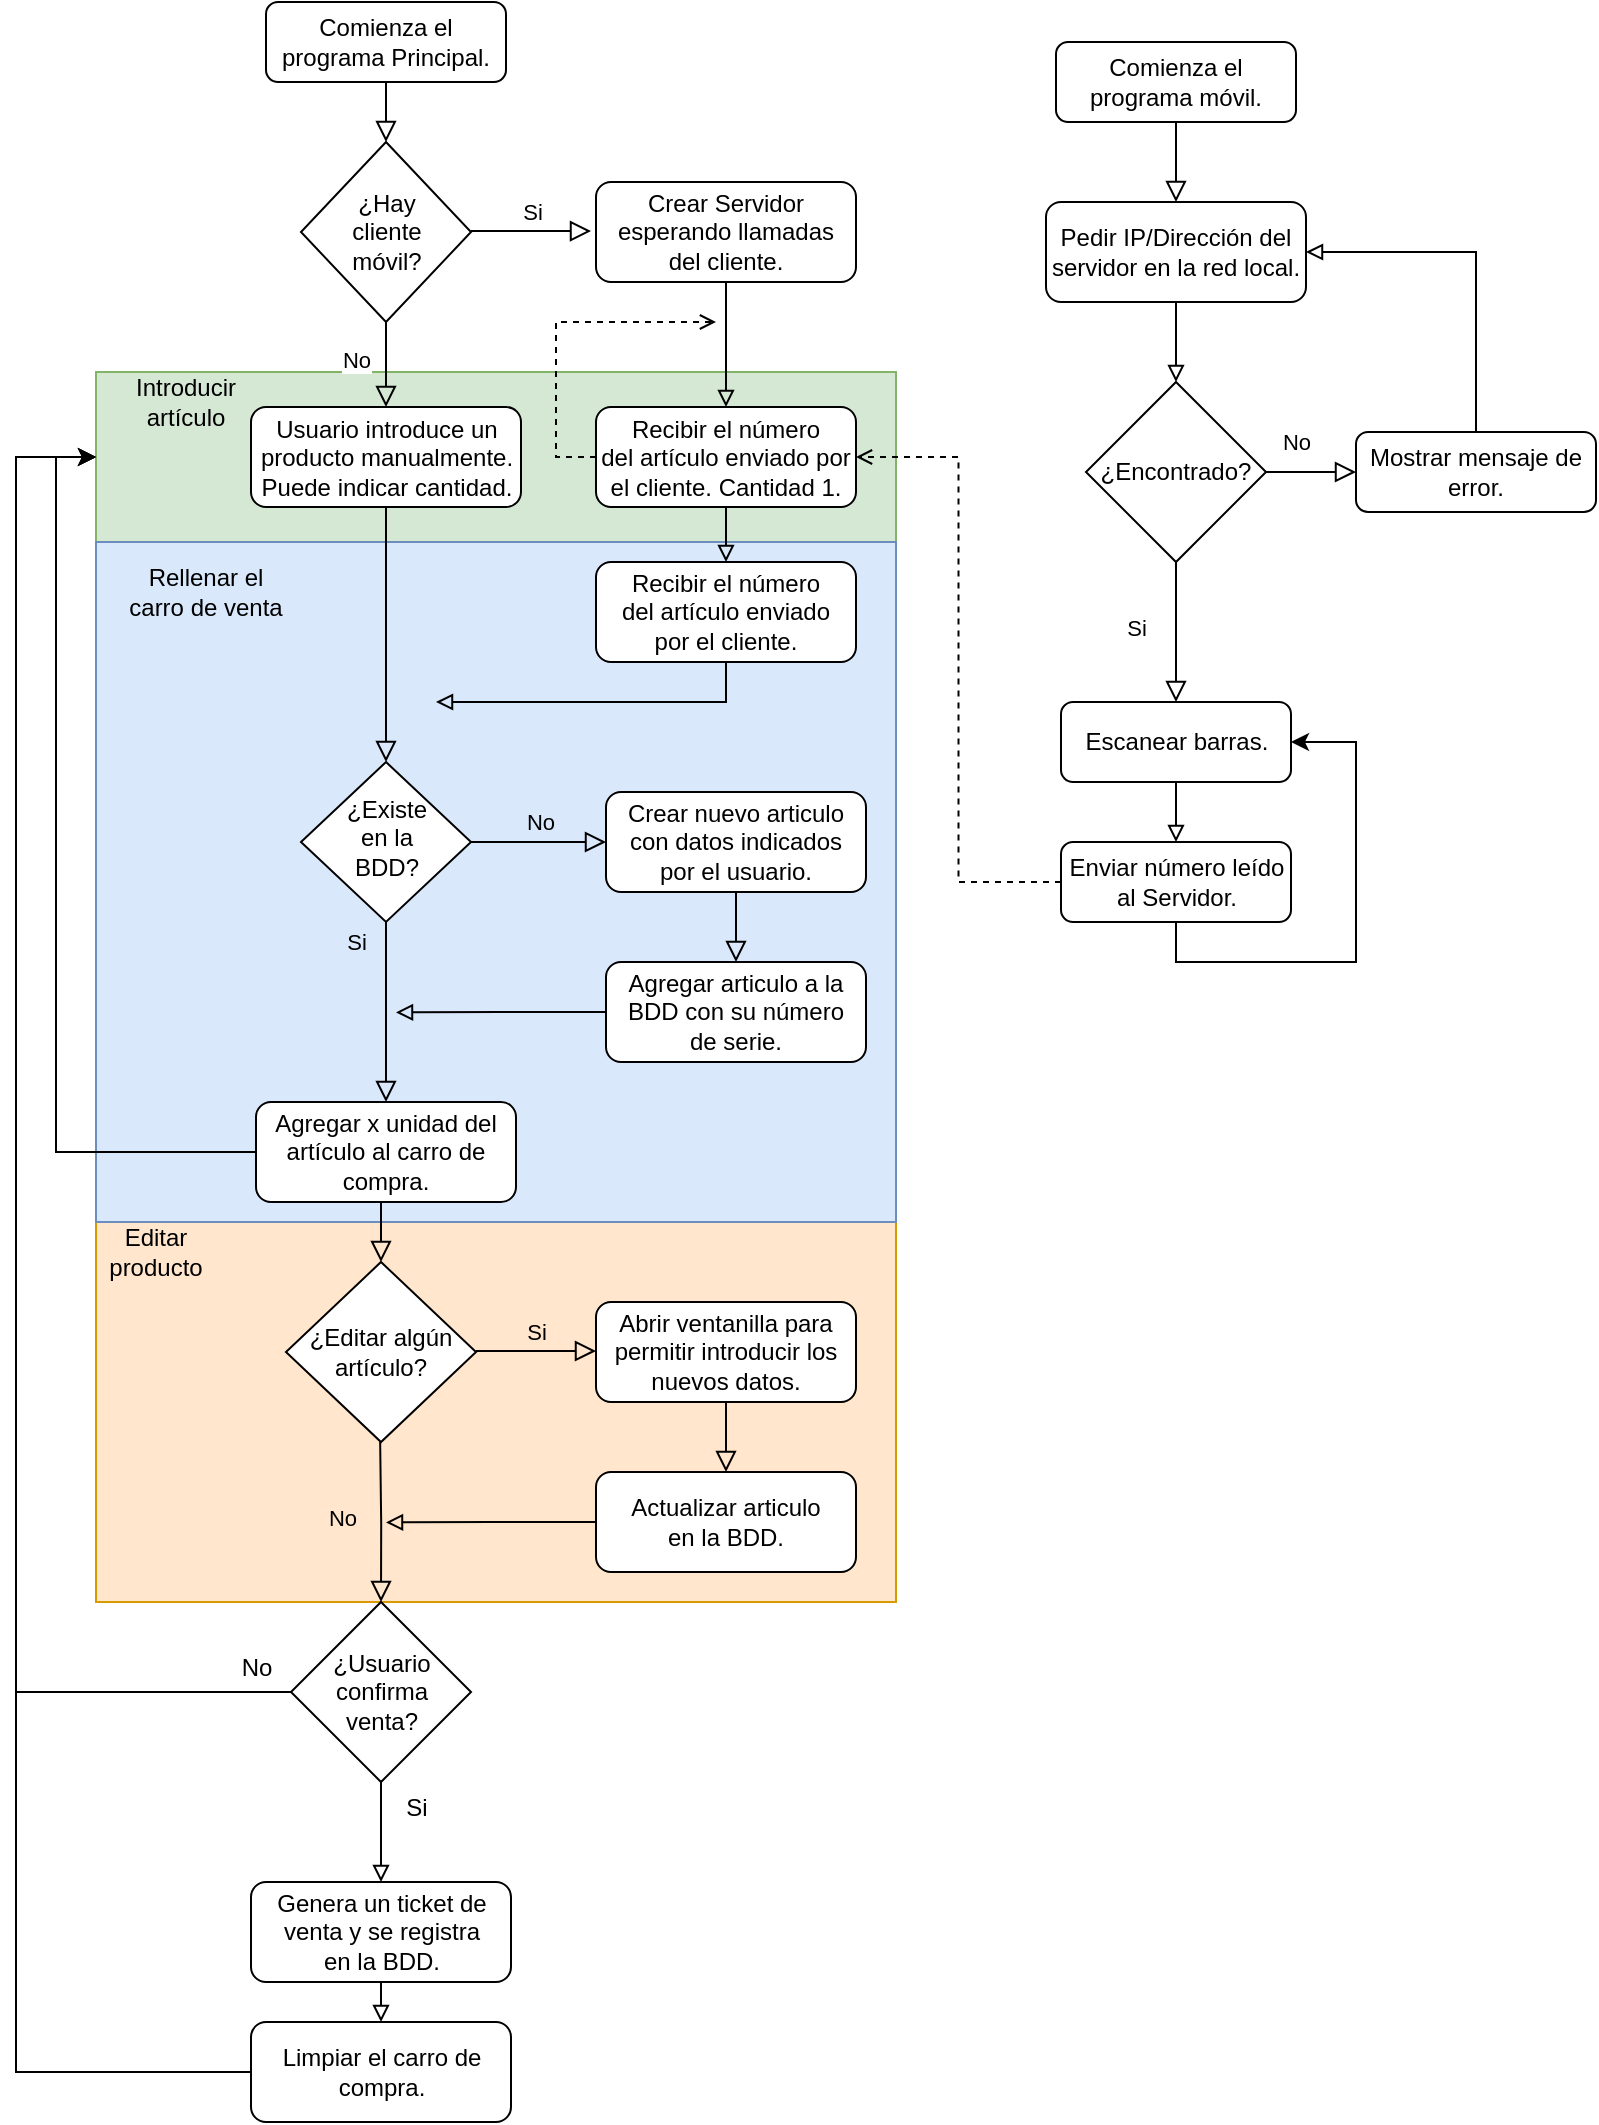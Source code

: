 <mxfile version="24.3.1" type="device">
  <diagram id="C5RBs43oDa-KdzZeNtuy" name="Page-1">
    <mxGraphModel dx="2391" dy="1066" grid="1" gridSize="10" guides="1" tooltips="1" connect="1" arrows="1" fold="1" page="1" pageScale="1" pageWidth="827" pageHeight="1169" math="0" shadow="0">
      <root>
        <mxCell id="WIyWlLk6GJQsqaUBKTNV-0" />
        <mxCell id="WIyWlLk6GJQsqaUBKTNV-1" parent="WIyWlLk6GJQsqaUBKTNV-0" />
        <mxCell id="cse7AsAs51HSEoLx2oDC-62" value="" style="rounded=0;whiteSpace=wrap;html=1;fillColor=#d5e8d4;strokeColor=#82b366;" parent="WIyWlLk6GJQsqaUBKTNV-1" vertex="1">
          <mxGeometry x="60" y="205" width="400" height="85" as="geometry" />
        </mxCell>
        <mxCell id="cse7AsAs51HSEoLx2oDC-30" value="" style="rounded=0;whiteSpace=wrap;html=1;fillColor=#ffe6cc;strokeColor=#d79b00;" parent="WIyWlLk6GJQsqaUBKTNV-1" vertex="1">
          <mxGeometry x="60" y="630" width="400" height="190" as="geometry" />
        </mxCell>
        <mxCell id="cse7AsAs51HSEoLx2oDC-28" value="" style="rounded=0;whiteSpace=wrap;html=1;fillColor=#dae8fc;strokeColor=#6c8ebf;fillStyle=auto;" parent="WIyWlLk6GJQsqaUBKTNV-1" vertex="1">
          <mxGeometry x="60" y="290" width="400" height="340" as="geometry" />
        </mxCell>
        <mxCell id="WIyWlLk6GJQsqaUBKTNV-2" value="" style="rounded=0;html=1;jettySize=auto;orthogonalLoop=1;fontSize=11;endArrow=block;endFill=0;endSize=8;strokeWidth=1;shadow=0;labelBackgroundColor=none;edgeStyle=orthogonalEdgeStyle;" parent="WIyWlLk6GJQsqaUBKTNV-1" source="cse7AsAs51HSEoLx2oDC-0" target="WIyWlLk6GJQsqaUBKTNV-6" edge="1">
          <mxGeometry relative="1" as="geometry" />
        </mxCell>
        <mxCell id="WIyWlLk6GJQsqaUBKTNV-3" value="Comienza el programa Principal." style="rounded=1;whiteSpace=wrap;html=1;fontSize=12;glass=0;strokeWidth=1;shadow=0;" parent="WIyWlLk6GJQsqaUBKTNV-1" vertex="1">
          <mxGeometry x="145" y="20" width="120" height="40" as="geometry" />
        </mxCell>
        <mxCell id="WIyWlLk6GJQsqaUBKTNV-4" value="Si" style="rounded=0;html=1;jettySize=auto;orthogonalLoop=1;fontSize=11;endArrow=block;endFill=0;endSize=8;strokeWidth=1;shadow=0;labelBackgroundColor=none;edgeStyle=orthogonalEdgeStyle;entryX=0.5;entryY=0;entryDx=0;entryDy=0;" parent="WIyWlLk6GJQsqaUBKTNV-1" source="WIyWlLk6GJQsqaUBKTNV-6" target="WIyWlLk6GJQsqaUBKTNV-12" edge="1">
          <mxGeometry x="-0.778" y="-15" relative="1" as="geometry">
            <mxPoint as="offset" />
            <mxPoint x="205" y="565" as="targetPoint" />
          </mxGeometry>
        </mxCell>
        <mxCell id="WIyWlLk6GJQsqaUBKTNV-5" value="No" style="edgeStyle=orthogonalEdgeStyle;rounded=0;html=1;jettySize=auto;orthogonalLoop=1;fontSize=11;endArrow=block;endFill=0;endSize=8;strokeWidth=1;shadow=0;labelBackgroundColor=none;" parent="WIyWlLk6GJQsqaUBKTNV-1" source="WIyWlLk6GJQsqaUBKTNV-6" target="WIyWlLk6GJQsqaUBKTNV-7" edge="1">
          <mxGeometry y="10" relative="1" as="geometry">
            <mxPoint as="offset" />
          </mxGeometry>
        </mxCell>
        <mxCell id="WIyWlLk6GJQsqaUBKTNV-6" value="¿Existe&lt;div&gt;en&amp;nbsp;&lt;span style=&quot;background-color: initial;&quot;&gt;la&lt;/span&gt;&lt;/div&gt;&lt;div&gt;&lt;span style=&quot;background-color: initial;&quot;&gt;BDD?&lt;/span&gt;&lt;/div&gt;" style="rhombus;whiteSpace=wrap;html=1;shadow=0;fontFamily=Helvetica;fontSize=12;align=center;strokeWidth=1;spacing=6;spacingTop=-4;" parent="WIyWlLk6GJQsqaUBKTNV-1" vertex="1">
          <mxGeometry x="162.5" y="400" width="85" height="80" as="geometry" />
        </mxCell>
        <mxCell id="WIyWlLk6GJQsqaUBKTNV-7" value="Crear nuevo articulo con datos indicados&lt;div&gt;por el usuario.&lt;/div&gt;" style="rounded=1;whiteSpace=wrap;html=1;fontSize=12;glass=0;strokeWidth=1;shadow=0;" parent="WIyWlLk6GJQsqaUBKTNV-1" vertex="1">
          <mxGeometry x="315" y="415" width="130" height="50" as="geometry" />
        </mxCell>
        <mxCell id="cse7AsAs51HSEoLx2oDC-7" style="edgeStyle=orthogonalEdgeStyle;rounded=0;orthogonalLoop=1;jettySize=auto;html=1;exitX=0;exitY=0.5;exitDx=0;exitDy=0;entryX=0;entryY=0.5;entryDx=0;entryDy=0;" parent="WIyWlLk6GJQsqaUBKTNV-1" source="WIyWlLk6GJQsqaUBKTNV-12" target="cse7AsAs51HSEoLx2oDC-62" edge="1">
          <mxGeometry relative="1" as="geometry">
            <mxPoint x="20" y="270" as="targetPoint" />
            <Array as="points">
              <mxPoint x="40" y="595" />
              <mxPoint x="40" y="248" />
            </Array>
          </mxGeometry>
        </mxCell>
        <mxCell id="WIyWlLk6GJQsqaUBKTNV-12" value="Agregar x unidad del&lt;div&gt;artículo al carro de compra.&lt;/div&gt;" style="rounded=1;whiteSpace=wrap;html=1;fontSize=12;glass=0;strokeWidth=1;shadow=0;" parent="WIyWlLk6GJQsqaUBKTNV-1" vertex="1">
          <mxGeometry x="140" y="570" width="130" height="50" as="geometry" />
        </mxCell>
        <mxCell id="cse7AsAs51HSEoLx2oDC-0" value="Usuario introduce un producto manualmente.&lt;div&gt;Puede indicar cantidad.&lt;/div&gt;" style="rounded=1;whiteSpace=wrap;html=1;fontSize=12;glass=0;strokeWidth=1;shadow=0;" parent="WIyWlLk6GJQsqaUBKTNV-1" vertex="1">
          <mxGeometry x="137.5" y="222.5" width="135" height="50" as="geometry" />
        </mxCell>
        <mxCell id="cse7AsAs51HSEoLx2oDC-65" style="edgeStyle=orthogonalEdgeStyle;rounded=0;orthogonalLoop=1;jettySize=auto;html=1;exitX=0.5;exitY=1;exitDx=0;exitDy=0;entryX=0.5;entryY=0;entryDx=0;entryDy=0;endArrow=block;endFill=0;" parent="WIyWlLk6GJQsqaUBKTNV-1" source="cse7AsAs51HSEoLx2oDC-4" target="cse7AsAs51HSEoLx2oDC-9" edge="1">
          <mxGeometry relative="1" as="geometry" />
        </mxCell>
        <mxCell id="cse7AsAs51HSEoLx2oDC-4" value="Genera un ticket de venta y se registra&lt;div&gt;en la BDD.&lt;/div&gt;" style="rounded=1;whiteSpace=wrap;html=1;fontSize=12;glass=0;strokeWidth=1;shadow=0;" parent="WIyWlLk6GJQsqaUBKTNV-1" vertex="1">
          <mxGeometry x="137.5" y="960" width="130" height="50" as="geometry" />
        </mxCell>
        <mxCell id="cse7AsAs51HSEoLx2oDC-11" style="edgeStyle=orthogonalEdgeStyle;rounded=0;orthogonalLoop=1;jettySize=auto;html=1;exitX=0;exitY=0.5;exitDx=0;exitDy=0;entryX=0;entryY=0.5;entryDx=0;entryDy=0;" parent="WIyWlLk6GJQsqaUBKTNV-1" source="cse7AsAs51HSEoLx2oDC-9" target="cse7AsAs51HSEoLx2oDC-62" edge="1">
          <mxGeometry relative="1" as="geometry">
            <Array as="points">
              <mxPoint x="20" y="1055" />
              <mxPoint x="20" y="248" />
            </Array>
          </mxGeometry>
        </mxCell>
        <mxCell id="cse7AsAs51HSEoLx2oDC-9" value="Limpiar el carro de compra." style="rounded=1;whiteSpace=wrap;html=1;fontSize=12;glass=0;strokeWidth=1;shadow=0;" parent="WIyWlLk6GJQsqaUBKTNV-1" vertex="1">
          <mxGeometry x="137.5" y="1030" width="130" height="50" as="geometry" />
        </mxCell>
        <mxCell id="cse7AsAs51HSEoLx2oDC-13" value="" style="rounded=0;html=1;jettySize=auto;orthogonalLoop=1;fontSize=11;endArrow=block;endFill=0;endSize=8;strokeWidth=1;shadow=0;labelBackgroundColor=none;edgeStyle=orthogonalEdgeStyle;exitX=0.5;exitY=1;exitDx=0;exitDy=0;" parent="WIyWlLk6GJQsqaUBKTNV-1" source="WIyWlLk6GJQsqaUBKTNV-7" target="cse7AsAs51HSEoLx2oDC-12" edge="1">
          <mxGeometry y="20" relative="1" as="geometry">
            <mxPoint as="offset" />
            <mxPoint x="380" y="465" as="sourcePoint" />
            <mxPoint x="215" y="520" as="targetPoint" />
            <Array as="points">
              <mxPoint x="380" y="480" />
              <mxPoint x="380" y="480" />
            </Array>
          </mxGeometry>
        </mxCell>
        <mxCell id="cse7AsAs51HSEoLx2oDC-15" style="edgeStyle=orthogonalEdgeStyle;rounded=0;orthogonalLoop=1;jettySize=auto;html=1;exitX=0;exitY=0.5;exitDx=0;exitDy=0;endArrow=block;endFill=0;" parent="WIyWlLk6GJQsqaUBKTNV-1" source="cse7AsAs51HSEoLx2oDC-12" edge="1">
          <mxGeometry relative="1" as="geometry">
            <mxPoint x="210" y="525.2" as="targetPoint" />
          </mxGeometry>
        </mxCell>
        <mxCell id="cse7AsAs51HSEoLx2oDC-12" value="Agregar articulo a la BDD con su número&lt;div&gt;de serie.&lt;/div&gt;" style="rounded=1;whiteSpace=wrap;html=1;fontSize=12;glass=0;strokeWidth=1;shadow=0;" parent="WIyWlLk6GJQsqaUBKTNV-1" vertex="1">
          <mxGeometry x="315" y="500" width="130" height="50" as="geometry" />
        </mxCell>
        <mxCell id="cse7AsAs51HSEoLx2oDC-17" value="" style="rounded=0;html=1;jettySize=auto;orthogonalLoop=1;fontSize=11;endArrow=block;endFill=0;endSize=8;strokeWidth=1;shadow=0;labelBackgroundColor=none;edgeStyle=orthogonalEdgeStyle;entryX=0.5;entryY=0;entryDx=0;entryDy=0;exitX=0.5;exitY=1;exitDx=0;exitDy=0;" parent="WIyWlLk6GJQsqaUBKTNV-1" source="WIyWlLk6GJQsqaUBKTNV-12" target="cse7AsAs51HSEoLx2oDC-16" edge="1">
          <mxGeometry x="-0.059" y="-20" relative="1" as="geometry">
            <mxPoint as="offset" />
            <mxPoint x="205" y="620" as="sourcePoint" />
            <mxPoint x="205" y="740" as="targetPoint" />
          </mxGeometry>
        </mxCell>
        <mxCell id="cse7AsAs51HSEoLx2oDC-16" value="¿Editar algún artículo?" style="rhombus;whiteSpace=wrap;html=1;" parent="WIyWlLk6GJQsqaUBKTNV-1" vertex="1">
          <mxGeometry x="155" y="650" width="95" height="90" as="geometry" />
        </mxCell>
        <mxCell id="cse7AsAs51HSEoLx2oDC-18" value="Si" style="edgeStyle=orthogonalEdgeStyle;rounded=0;html=1;jettySize=auto;orthogonalLoop=1;fontSize=11;endArrow=block;endFill=0;endSize=8;strokeWidth=1;shadow=0;labelBackgroundColor=none;" parent="WIyWlLk6GJQsqaUBKTNV-1" edge="1">
          <mxGeometry y="10" relative="1" as="geometry">
            <mxPoint as="offset" />
            <mxPoint x="250" y="694.5" as="sourcePoint" />
            <mxPoint x="310" y="694.5" as="targetPoint" />
          </mxGeometry>
        </mxCell>
        <mxCell id="cse7AsAs51HSEoLx2oDC-20" value="Abrir ventanilla para permitir introducir los nuevos datos." style="rounded=1;whiteSpace=wrap;html=1;fontSize=12;glass=0;strokeWidth=1;shadow=0;" parent="WIyWlLk6GJQsqaUBKTNV-1" vertex="1">
          <mxGeometry x="310" y="670" width="130" height="50" as="geometry" />
        </mxCell>
        <mxCell id="cse7AsAs51HSEoLx2oDC-21" value="" style="rounded=0;html=1;jettySize=auto;orthogonalLoop=1;fontSize=11;endArrow=block;endFill=0;endSize=8;strokeWidth=1;shadow=0;labelBackgroundColor=none;edgeStyle=orthogonalEdgeStyle;exitX=0.5;exitY=1;exitDx=0;exitDy=0;" parent="WIyWlLk6GJQsqaUBKTNV-1" target="cse7AsAs51HSEoLx2oDC-23" edge="1">
          <mxGeometry y="20" relative="1" as="geometry">
            <mxPoint as="offset" />
            <mxPoint x="375" y="720" as="sourcePoint" />
            <mxPoint x="210" y="775" as="targetPoint" />
            <Array as="points">
              <mxPoint x="375" y="735" />
              <mxPoint x="375" y="735" />
            </Array>
          </mxGeometry>
        </mxCell>
        <mxCell id="cse7AsAs51HSEoLx2oDC-22" style="edgeStyle=orthogonalEdgeStyle;rounded=0;orthogonalLoop=1;jettySize=auto;html=1;exitX=0;exitY=0.5;exitDx=0;exitDy=0;endArrow=block;endFill=0;" parent="WIyWlLk6GJQsqaUBKTNV-1" source="cse7AsAs51HSEoLx2oDC-23" edge="1">
          <mxGeometry relative="1" as="geometry">
            <mxPoint x="205" y="780.2" as="targetPoint" />
          </mxGeometry>
        </mxCell>
        <mxCell id="cse7AsAs51HSEoLx2oDC-23" value="Actualizar articulo&lt;div&gt;en la BDD.&lt;/div&gt;" style="rounded=1;whiteSpace=wrap;html=1;fontSize=12;glass=0;strokeWidth=1;shadow=0;" parent="WIyWlLk6GJQsqaUBKTNV-1" vertex="1">
          <mxGeometry x="310" y="755" width="130" height="50" as="geometry" />
        </mxCell>
        <mxCell id="cse7AsAs51HSEoLx2oDC-24" value="No" style="rounded=0;html=1;jettySize=auto;orthogonalLoop=1;fontSize=11;endArrow=block;endFill=0;endSize=8;strokeWidth=1;shadow=0;labelBackgroundColor=none;edgeStyle=orthogonalEdgeStyle;entryX=0.5;entryY=0;entryDx=0;entryDy=0;" parent="WIyWlLk6GJQsqaUBKTNV-1" target="uAfPBhk0Smw67suMVGH7-0" edge="1">
          <mxGeometry x="-0.059" y="-20" relative="1" as="geometry">
            <mxPoint as="offset" />
            <mxPoint x="202.08" y="740" as="sourcePoint" />
            <mxPoint x="203" y="830" as="targetPoint" />
          </mxGeometry>
        </mxCell>
        <mxCell id="cse7AsAs51HSEoLx2oDC-29" value="Introducir&lt;div&gt;artículo&lt;/div&gt;" style="text;html=1;align=center;verticalAlign=middle;whiteSpace=wrap;rounded=0;" parent="WIyWlLk6GJQsqaUBKTNV-1" vertex="1">
          <mxGeometry x="60" y="205" width="90" height="30" as="geometry" />
        </mxCell>
        <mxCell id="cse7AsAs51HSEoLx2oDC-33" value="Editar producto" style="text;html=1;align=center;verticalAlign=middle;whiteSpace=wrap;rounded=0;" parent="WIyWlLk6GJQsqaUBKTNV-1" vertex="1">
          <mxGeometry x="60" y="630" width="60" height="30" as="geometry" />
        </mxCell>
        <mxCell id="cse7AsAs51HSEoLx2oDC-35" value="" style="rounded=0;html=1;jettySize=auto;orthogonalLoop=1;fontSize=11;endArrow=block;endFill=0;endSize=8;strokeWidth=1;shadow=0;labelBackgroundColor=none;edgeStyle=orthogonalEdgeStyle;entryX=0.5;entryY=0;entryDx=0;entryDy=0;" parent="WIyWlLk6GJQsqaUBKTNV-1" source="WIyWlLk6GJQsqaUBKTNV-3" target="cse7AsAs51HSEoLx2oDC-36" edge="1">
          <mxGeometry relative="1" as="geometry">
            <mxPoint x="205" y="60" as="sourcePoint" />
            <mxPoint x="205.0" y="90" as="targetPoint" />
          </mxGeometry>
        </mxCell>
        <mxCell id="cse7AsAs51HSEoLx2oDC-36" value="¿Hay&lt;div&gt;cliente&lt;div&gt;móvil?&lt;/div&gt;&lt;/div&gt;" style="rhombus;whiteSpace=wrap;html=1;" parent="WIyWlLk6GJQsqaUBKTNV-1" vertex="1">
          <mxGeometry x="162.5" y="90" width="85" height="90" as="geometry" />
        </mxCell>
        <mxCell id="cse7AsAs51HSEoLx2oDC-37" value="" style="rounded=0;html=1;jettySize=auto;orthogonalLoop=1;fontSize=11;endArrow=block;endFill=0;endSize=8;strokeWidth=1;shadow=0;labelBackgroundColor=none;edgeStyle=orthogonalEdgeStyle;entryX=0.5;entryY=0;entryDx=0;entryDy=0;exitX=0.5;exitY=1;exitDx=0;exitDy=0;" parent="WIyWlLk6GJQsqaUBKTNV-1" source="cse7AsAs51HSEoLx2oDC-36" target="cse7AsAs51HSEoLx2oDC-0" edge="1">
          <mxGeometry x="-0.059" y="-20" relative="1" as="geometry">
            <mxPoint as="offset" />
            <mxPoint x="204.52" y="210" as="sourcePoint" />
            <mxPoint x="204.52" y="300" as="targetPoint" />
          </mxGeometry>
        </mxCell>
        <mxCell id="cse7AsAs51HSEoLx2oDC-38" value="No" style="edgeLabel;html=1;align=center;verticalAlign=middle;resizable=0;points=[];" parent="cse7AsAs51HSEoLx2oDC-37" vertex="1" connectable="0">
          <mxGeometry x="-0.1" y="-15" relative="1" as="geometry">
            <mxPoint as="offset" />
          </mxGeometry>
        </mxCell>
        <mxCell id="cse7AsAs51HSEoLx2oDC-39" value="Si" style="edgeStyle=orthogonalEdgeStyle;rounded=0;html=1;jettySize=auto;orthogonalLoop=1;fontSize=11;endArrow=block;endFill=0;endSize=8;strokeWidth=1;shadow=0;labelBackgroundColor=none;" parent="WIyWlLk6GJQsqaUBKTNV-1" edge="1">
          <mxGeometry y="10" relative="1" as="geometry">
            <mxPoint as="offset" />
            <mxPoint x="247.5" y="134.52" as="sourcePoint" />
            <mxPoint x="307.5" y="134.52" as="targetPoint" />
          </mxGeometry>
        </mxCell>
        <mxCell id="cse7AsAs51HSEoLx2oDC-57" style="edgeStyle=orthogonalEdgeStyle;rounded=0;orthogonalLoop=1;jettySize=auto;html=1;exitX=0.5;exitY=1;exitDx=0;exitDy=0;entryX=0.5;entryY=0;entryDx=0;entryDy=0;endArrow=block;endFill=0;" parent="WIyWlLk6GJQsqaUBKTNV-1" source="cse7AsAs51HSEoLx2oDC-40" target="cse7AsAs51HSEoLx2oDC-54" edge="1">
          <mxGeometry relative="1" as="geometry" />
        </mxCell>
        <mxCell id="cse7AsAs51HSEoLx2oDC-40" value="Crear Servidor esperando llamadas&lt;div&gt;del cliente.&lt;/div&gt;" style="rounded=1;whiteSpace=wrap;html=1;fontSize=12;glass=0;strokeWidth=1;shadow=0;" parent="WIyWlLk6GJQsqaUBKTNV-1" vertex="1">
          <mxGeometry x="310" y="110" width="130" height="50" as="geometry" />
        </mxCell>
        <mxCell id="cse7AsAs51HSEoLx2oDC-41" value="Comienza el&lt;div&gt;programa móvil.&lt;/div&gt;" style="rounded=1;whiteSpace=wrap;html=1;fontSize=12;glass=0;strokeWidth=1;shadow=0;" parent="WIyWlLk6GJQsqaUBKTNV-1" vertex="1">
          <mxGeometry x="540" y="40" width="120" height="40" as="geometry" />
        </mxCell>
        <mxCell id="cse7AsAs51HSEoLx2oDC-42" value="" style="rounded=0;html=1;jettySize=auto;orthogonalLoop=1;fontSize=11;endArrow=block;endFill=0;endSize=8;strokeWidth=1;shadow=0;labelBackgroundColor=none;edgeStyle=orthogonalEdgeStyle;entryX=0.5;entryY=0;entryDx=0;entryDy=0;" parent="WIyWlLk6GJQsqaUBKTNV-1" source="cse7AsAs51HSEoLx2oDC-41" edge="1">
          <mxGeometry relative="1" as="geometry">
            <mxPoint x="600" y="80" as="sourcePoint" />
            <mxPoint x="600" y="120" as="targetPoint" />
          </mxGeometry>
        </mxCell>
        <mxCell id="cse7AsAs51HSEoLx2oDC-49" style="edgeStyle=orthogonalEdgeStyle;rounded=0;orthogonalLoop=1;jettySize=auto;html=1;exitX=0.5;exitY=1;exitDx=0;exitDy=0;entryX=0.5;entryY=0;entryDx=0;entryDy=0;endArrow=block;endFill=0;" parent="WIyWlLk6GJQsqaUBKTNV-1" source="cse7AsAs51HSEoLx2oDC-44" target="cse7AsAs51HSEoLx2oDC-45" edge="1">
          <mxGeometry relative="1" as="geometry" />
        </mxCell>
        <mxCell id="cse7AsAs51HSEoLx2oDC-44" value="Pedir IP/Dirección del&lt;div&gt;servidor en la red local.&lt;/div&gt;" style="rounded=1;whiteSpace=wrap;html=1;fontSize=12;glass=0;strokeWidth=1;shadow=0;" parent="WIyWlLk6GJQsqaUBKTNV-1" vertex="1">
          <mxGeometry x="535" y="120" width="130" height="50" as="geometry" />
        </mxCell>
        <mxCell id="cse7AsAs51HSEoLx2oDC-45" value="¿Encontrado?" style="rhombus;whiteSpace=wrap;html=1;" parent="WIyWlLk6GJQsqaUBKTNV-1" vertex="1">
          <mxGeometry x="555" y="210" width="90" height="90" as="geometry" />
        </mxCell>
        <mxCell id="cse7AsAs51HSEoLx2oDC-48" style="edgeStyle=orthogonalEdgeStyle;rounded=0;orthogonalLoop=1;jettySize=auto;html=1;exitX=0.5;exitY=0;exitDx=0;exitDy=0;entryX=1;entryY=0.5;entryDx=0;entryDy=0;endArrow=block;endFill=0;" parent="WIyWlLk6GJQsqaUBKTNV-1" source="cse7AsAs51HSEoLx2oDC-46" target="cse7AsAs51HSEoLx2oDC-44" edge="1">
          <mxGeometry relative="1" as="geometry" />
        </mxCell>
        <mxCell id="cse7AsAs51HSEoLx2oDC-46" value="Mostrar mensaje de error." style="rounded=1;whiteSpace=wrap;html=1;fontSize=12;glass=0;strokeWidth=1;shadow=0;" parent="WIyWlLk6GJQsqaUBKTNV-1" vertex="1">
          <mxGeometry x="690" y="235" width="120" height="40" as="geometry" />
        </mxCell>
        <mxCell id="cse7AsAs51HSEoLx2oDC-47" value="No" style="edgeStyle=orthogonalEdgeStyle;rounded=0;html=1;jettySize=auto;orthogonalLoop=1;fontSize=11;endArrow=block;endFill=0;endSize=8;strokeWidth=1;shadow=0;labelBackgroundColor=none;entryX=0;entryY=0.5;entryDx=0;entryDy=0;exitX=1;exitY=0.5;exitDx=0;exitDy=0;" parent="WIyWlLk6GJQsqaUBKTNV-1" source="cse7AsAs51HSEoLx2oDC-45" target="cse7AsAs51HSEoLx2oDC-46" edge="1">
          <mxGeometry x="-0.333" y="15" relative="1" as="geometry">
            <mxPoint as="offset" />
            <mxPoint x="660" y="330" as="sourcePoint" />
            <mxPoint x="325" y="450" as="targetPoint" />
            <Array as="points" />
          </mxGeometry>
        </mxCell>
        <mxCell id="cse7AsAs51HSEoLx2oDC-53" style="edgeStyle=orthogonalEdgeStyle;rounded=0;orthogonalLoop=1;jettySize=auto;html=1;exitX=0.5;exitY=1;exitDx=0;exitDy=0;entryX=0.5;entryY=0;entryDx=0;entryDy=0;endArrow=block;endFill=0;" parent="WIyWlLk6GJQsqaUBKTNV-1" source="cse7AsAs51HSEoLx2oDC-50" target="cse7AsAs51HSEoLx2oDC-51" edge="1">
          <mxGeometry relative="1" as="geometry" />
        </mxCell>
        <mxCell id="cse7AsAs51HSEoLx2oDC-50" value="Escanear barras." style="rounded=1;whiteSpace=wrap;html=1;fontSize=12;glass=0;strokeWidth=1;shadow=0;" parent="WIyWlLk6GJQsqaUBKTNV-1" vertex="1">
          <mxGeometry x="542.5" y="370" width="115" height="40" as="geometry" />
        </mxCell>
        <mxCell id="cse7AsAs51HSEoLx2oDC-55" style="edgeStyle=orthogonalEdgeStyle;rounded=0;orthogonalLoop=1;jettySize=auto;html=1;exitX=0;exitY=0.5;exitDx=0;exitDy=0;entryX=1;entryY=0.5;entryDx=0;entryDy=0;dashed=1;endArrow=open;endFill=0;" parent="WIyWlLk6GJQsqaUBKTNV-1" source="cse7AsAs51HSEoLx2oDC-51" target="cse7AsAs51HSEoLx2oDC-54" edge="1">
          <mxGeometry relative="1" as="geometry" />
        </mxCell>
        <mxCell id="cse7AsAs51HSEoLx2oDC-56" style="edgeStyle=orthogonalEdgeStyle;rounded=0;orthogonalLoop=1;jettySize=auto;html=1;exitX=0.5;exitY=1;exitDx=0;exitDy=0;entryX=1;entryY=0.5;entryDx=0;entryDy=0;" parent="WIyWlLk6GJQsqaUBKTNV-1" source="cse7AsAs51HSEoLx2oDC-51" target="cse7AsAs51HSEoLx2oDC-50" edge="1">
          <mxGeometry relative="1" as="geometry">
            <Array as="points">
              <mxPoint x="600" y="500" />
              <mxPoint x="690" y="500" />
              <mxPoint x="690" y="390" />
            </Array>
          </mxGeometry>
        </mxCell>
        <mxCell id="cse7AsAs51HSEoLx2oDC-51" value="Enviar número leído al Servidor." style="rounded=1;whiteSpace=wrap;html=1;fontSize=12;glass=0;strokeWidth=1;shadow=0;" parent="WIyWlLk6GJQsqaUBKTNV-1" vertex="1">
          <mxGeometry x="542.5" y="440" width="115" height="40" as="geometry" />
        </mxCell>
        <mxCell id="cse7AsAs51HSEoLx2oDC-52" value="Si" style="rounded=0;html=1;jettySize=auto;orthogonalLoop=1;fontSize=11;endArrow=block;endFill=0;endSize=8;strokeWidth=1;shadow=0;labelBackgroundColor=none;edgeStyle=orthogonalEdgeStyle;entryX=0.5;entryY=0;entryDx=0;entryDy=0;exitX=0.5;exitY=1;exitDx=0;exitDy=0;" parent="WIyWlLk6GJQsqaUBKTNV-1" source="cse7AsAs51HSEoLx2oDC-45" target="cse7AsAs51HSEoLx2oDC-50" edge="1">
          <mxGeometry x="-0.059" y="-20" relative="1" as="geometry">
            <mxPoint as="offset" />
            <mxPoint x="215" y="490" as="sourcePoint" />
            <mxPoint x="215" y="580" as="targetPoint" />
          </mxGeometry>
        </mxCell>
        <mxCell id="cse7AsAs51HSEoLx2oDC-58" style="edgeStyle=orthogonalEdgeStyle;rounded=0;orthogonalLoop=1;jettySize=auto;html=1;exitX=0.5;exitY=1;exitDx=0;exitDy=0;endArrow=block;endFill=0;" parent="WIyWlLk6GJQsqaUBKTNV-1" source="cse7AsAs51HSEoLx2oDC-59" edge="1">
          <mxGeometry relative="1" as="geometry">
            <mxPoint x="230" y="370" as="targetPoint" />
            <Array as="points">
              <mxPoint x="375" y="370" />
            </Array>
          </mxGeometry>
        </mxCell>
        <mxCell id="cse7AsAs51HSEoLx2oDC-61" style="edgeStyle=orthogonalEdgeStyle;rounded=0;orthogonalLoop=1;jettySize=auto;html=1;exitX=0.5;exitY=1;exitDx=0;exitDy=0;entryX=0.5;entryY=0;entryDx=0;entryDy=0;endArrow=block;endFill=0;" parent="WIyWlLk6GJQsqaUBKTNV-1" source="cse7AsAs51HSEoLx2oDC-54" target="cse7AsAs51HSEoLx2oDC-59" edge="1">
          <mxGeometry relative="1" as="geometry" />
        </mxCell>
        <mxCell id="cse7AsAs51HSEoLx2oDC-54" value="Recibir el número&lt;div&gt;del artículo enviado por el cliente. Cantidad 1.&lt;/div&gt;" style="rounded=1;whiteSpace=wrap;html=1;fontSize=12;glass=0;strokeWidth=1;shadow=0;" parent="WIyWlLk6GJQsqaUBKTNV-1" vertex="1">
          <mxGeometry x="310" y="222.5" width="130" height="50" as="geometry" />
        </mxCell>
        <mxCell id="cse7AsAs51HSEoLx2oDC-59" value="Recibir el número&lt;div&gt;del artículo enviado&lt;/div&gt;&lt;div&gt;por el cliente.&lt;/div&gt;" style="rounded=1;whiteSpace=wrap;html=1;fontSize=12;glass=0;strokeWidth=1;shadow=0;" parent="WIyWlLk6GJQsqaUBKTNV-1" vertex="1">
          <mxGeometry x="310" y="300" width="130" height="50" as="geometry" />
        </mxCell>
        <mxCell id="cse7AsAs51HSEoLx2oDC-63" value="Rellenar el carro de venta" style="text;html=1;align=center;verticalAlign=middle;whiteSpace=wrap;rounded=0;" parent="WIyWlLk6GJQsqaUBKTNV-1" vertex="1">
          <mxGeometry x="70" y="300" width="90" height="30" as="geometry" />
        </mxCell>
        <mxCell id="uAfPBhk0Smw67suMVGH7-5" style="edgeStyle=orthogonalEdgeStyle;rounded=0;orthogonalLoop=1;jettySize=auto;html=1;exitX=0.5;exitY=1;exitDx=0;exitDy=0;entryX=0.5;entryY=0;entryDx=0;entryDy=0;endArrow=block;endFill=0;" edge="1" parent="WIyWlLk6GJQsqaUBKTNV-1" source="uAfPBhk0Smw67suMVGH7-0" target="cse7AsAs51HSEoLx2oDC-4">
          <mxGeometry relative="1" as="geometry" />
        </mxCell>
        <mxCell id="uAfPBhk0Smw67suMVGH7-6" style="edgeStyle=orthogonalEdgeStyle;rounded=0;orthogonalLoop=1;jettySize=auto;html=1;exitX=0;exitY=0.5;exitDx=0;exitDy=0;entryX=0;entryY=0.5;entryDx=0;entryDy=0;" edge="1" parent="WIyWlLk6GJQsqaUBKTNV-1" source="uAfPBhk0Smw67suMVGH7-0" target="cse7AsAs51HSEoLx2oDC-62">
          <mxGeometry relative="1" as="geometry">
            <Array as="points">
              <mxPoint x="20" y="865" />
              <mxPoint x="20" y="248" />
            </Array>
          </mxGeometry>
        </mxCell>
        <mxCell id="uAfPBhk0Smw67suMVGH7-0" value="¿Usuario&lt;div&gt;confirma&lt;/div&gt;&lt;div&gt;venta?&lt;/div&gt;" style="rhombus;whiteSpace=wrap;html=1;" vertex="1" parent="WIyWlLk6GJQsqaUBKTNV-1">
          <mxGeometry x="157.5" y="820" width="90" height="90" as="geometry" />
        </mxCell>
        <mxCell id="uAfPBhk0Smw67suMVGH7-7" value="No" style="text;html=1;align=center;verticalAlign=middle;resizable=0;points=[];autosize=1;strokeColor=none;fillColor=none;" vertex="1" parent="WIyWlLk6GJQsqaUBKTNV-1">
          <mxGeometry x="120" y="838" width="40" height="30" as="geometry" />
        </mxCell>
        <mxCell id="uAfPBhk0Smw67suMVGH7-8" value="Si" style="text;html=1;align=center;verticalAlign=middle;resizable=0;points=[];autosize=1;strokeColor=none;fillColor=none;" vertex="1" parent="WIyWlLk6GJQsqaUBKTNV-1">
          <mxGeometry x="205" y="908" width="30" height="30" as="geometry" />
        </mxCell>
        <mxCell id="uAfPBhk0Smw67suMVGH7-9" style="edgeStyle=orthogonalEdgeStyle;rounded=0;orthogonalLoop=1;jettySize=auto;html=1;exitX=0;exitY=0.5;exitDx=0;exitDy=0;dashed=1;endArrow=open;endFill=0;" edge="1" parent="WIyWlLk6GJQsqaUBKTNV-1" source="cse7AsAs51HSEoLx2oDC-54">
          <mxGeometry relative="1" as="geometry">
            <mxPoint x="553" y="470" as="sourcePoint" />
            <mxPoint x="370" y="180" as="targetPoint" />
            <Array as="points">
              <mxPoint x="290" y="248" />
              <mxPoint x="290" y="180" />
            </Array>
          </mxGeometry>
        </mxCell>
      </root>
    </mxGraphModel>
  </diagram>
</mxfile>
